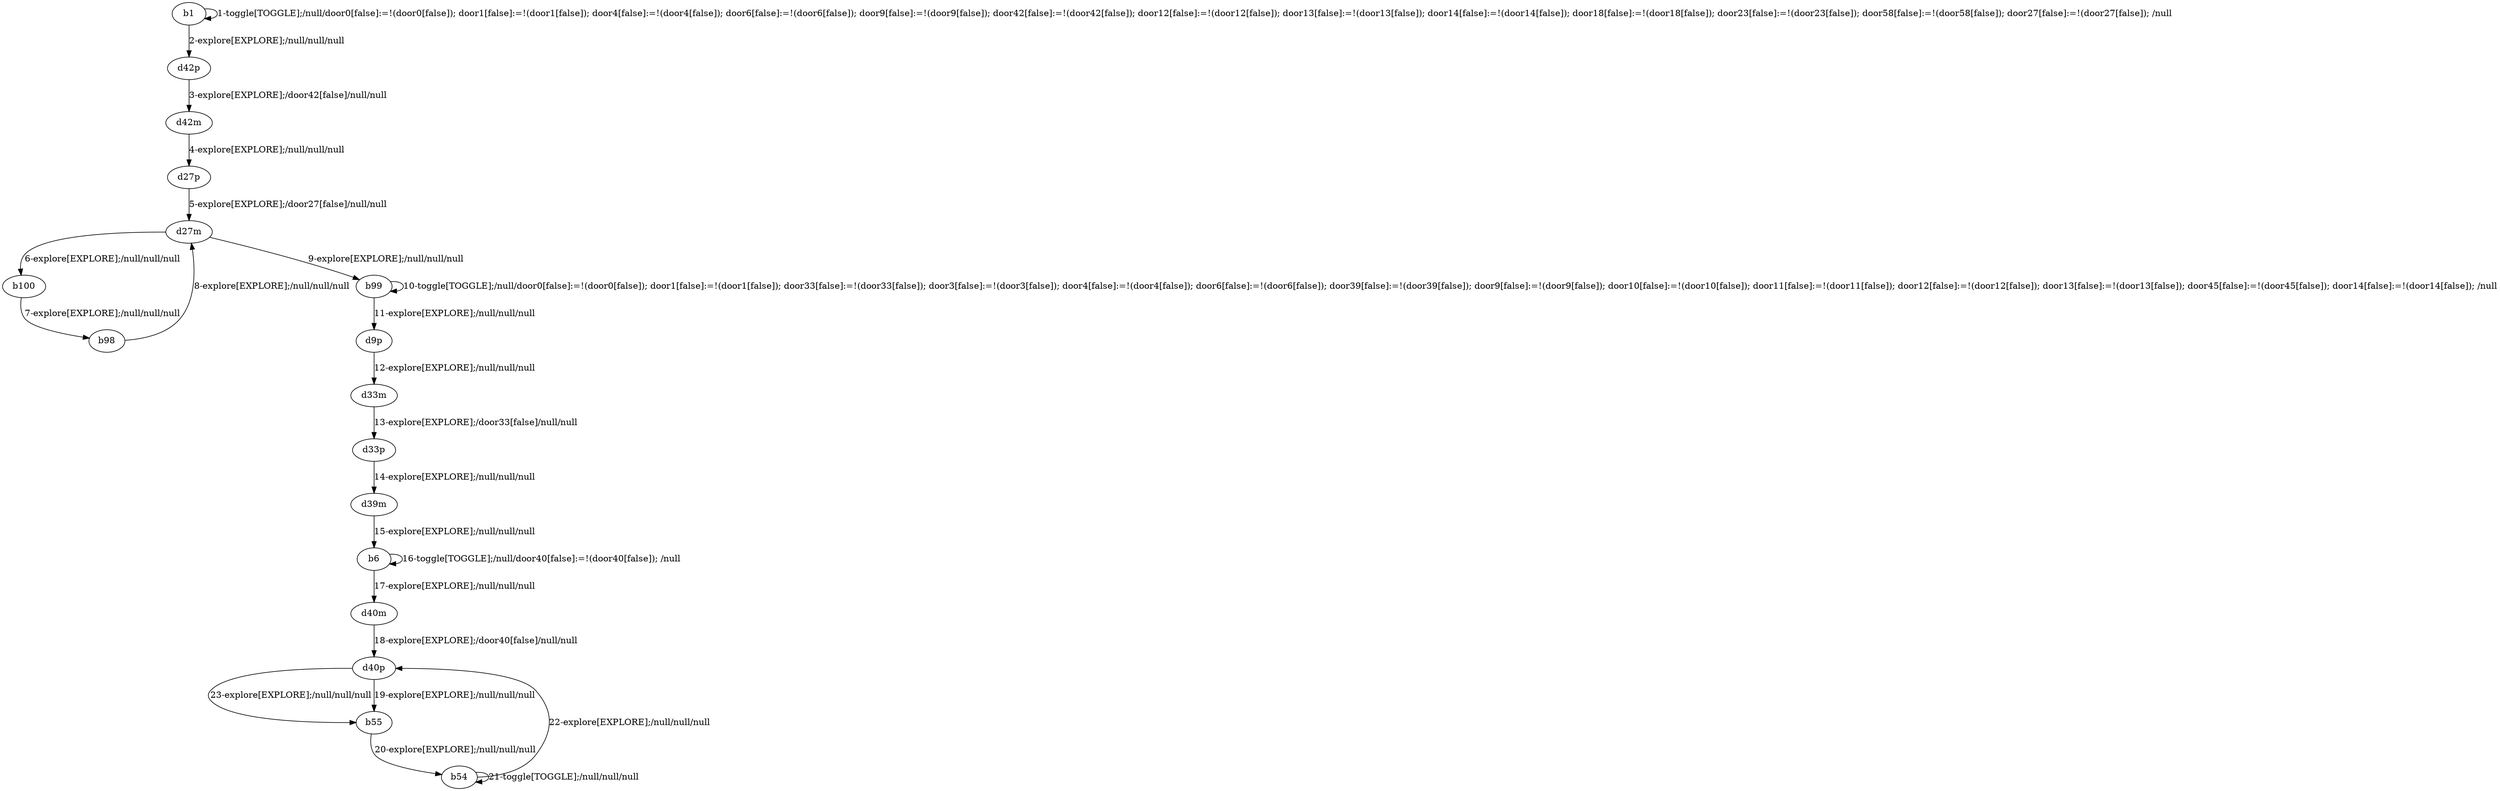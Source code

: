# Total number of goals covered by this test: 1
# b54 --> d40p

digraph g {
"b1" -> "b1" [label = "1-toggle[TOGGLE];/null/door0[false]:=!(door0[false]); door1[false]:=!(door1[false]); door4[false]:=!(door4[false]); door6[false]:=!(door6[false]); door9[false]:=!(door9[false]); door42[false]:=!(door42[false]); door12[false]:=!(door12[false]); door13[false]:=!(door13[false]); door14[false]:=!(door14[false]); door18[false]:=!(door18[false]); door23[false]:=!(door23[false]); door58[false]:=!(door58[false]); door27[false]:=!(door27[false]); /null"];
"b1" -> "d42p" [label = "2-explore[EXPLORE];/null/null/null"];
"d42p" -> "d42m" [label = "3-explore[EXPLORE];/door42[false]/null/null"];
"d42m" -> "d27p" [label = "4-explore[EXPLORE];/null/null/null"];
"d27p" -> "d27m" [label = "5-explore[EXPLORE];/door27[false]/null/null"];
"d27m" -> "b100" [label = "6-explore[EXPLORE];/null/null/null"];
"b100" -> "b98" [label = "7-explore[EXPLORE];/null/null/null"];
"b98" -> "d27m" [label = "8-explore[EXPLORE];/null/null/null"];
"d27m" -> "b99" [label = "9-explore[EXPLORE];/null/null/null"];
"b99" -> "b99" [label = "10-toggle[TOGGLE];/null/door0[false]:=!(door0[false]); door1[false]:=!(door1[false]); door33[false]:=!(door33[false]); door3[false]:=!(door3[false]); door4[false]:=!(door4[false]); door6[false]:=!(door6[false]); door39[false]:=!(door39[false]); door9[false]:=!(door9[false]); door10[false]:=!(door10[false]); door11[false]:=!(door11[false]); door12[false]:=!(door12[false]); door13[false]:=!(door13[false]); door45[false]:=!(door45[false]); door14[false]:=!(door14[false]); /null"];
"b99" -> "d9p" [label = "11-explore[EXPLORE];/null/null/null"];
"d9p" -> "d33m" [label = "12-explore[EXPLORE];/null/null/null"];
"d33m" -> "d33p" [label = "13-explore[EXPLORE];/door33[false]/null/null"];
"d33p" -> "d39m" [label = "14-explore[EXPLORE];/null/null/null"];
"d39m" -> "b6" [label = "15-explore[EXPLORE];/null/null/null"];
"b6" -> "b6" [label = "16-toggle[TOGGLE];/null/door40[false]:=!(door40[false]); /null"];
"b6" -> "d40m" [label = "17-explore[EXPLORE];/null/null/null"];
"d40m" -> "d40p" [label = "18-explore[EXPLORE];/door40[false]/null/null"];
"d40p" -> "b55" [label = "19-explore[EXPLORE];/null/null/null"];
"b55" -> "b54" [label = "20-explore[EXPLORE];/null/null/null"];
"b54" -> "b54" [label = "21-toggle[TOGGLE];/null/null/null"];
"b54" -> "d40p" [label = "22-explore[EXPLORE];/null/null/null"];
"d40p" -> "b55" [label = "23-explore[EXPLORE];/null/null/null"];
}